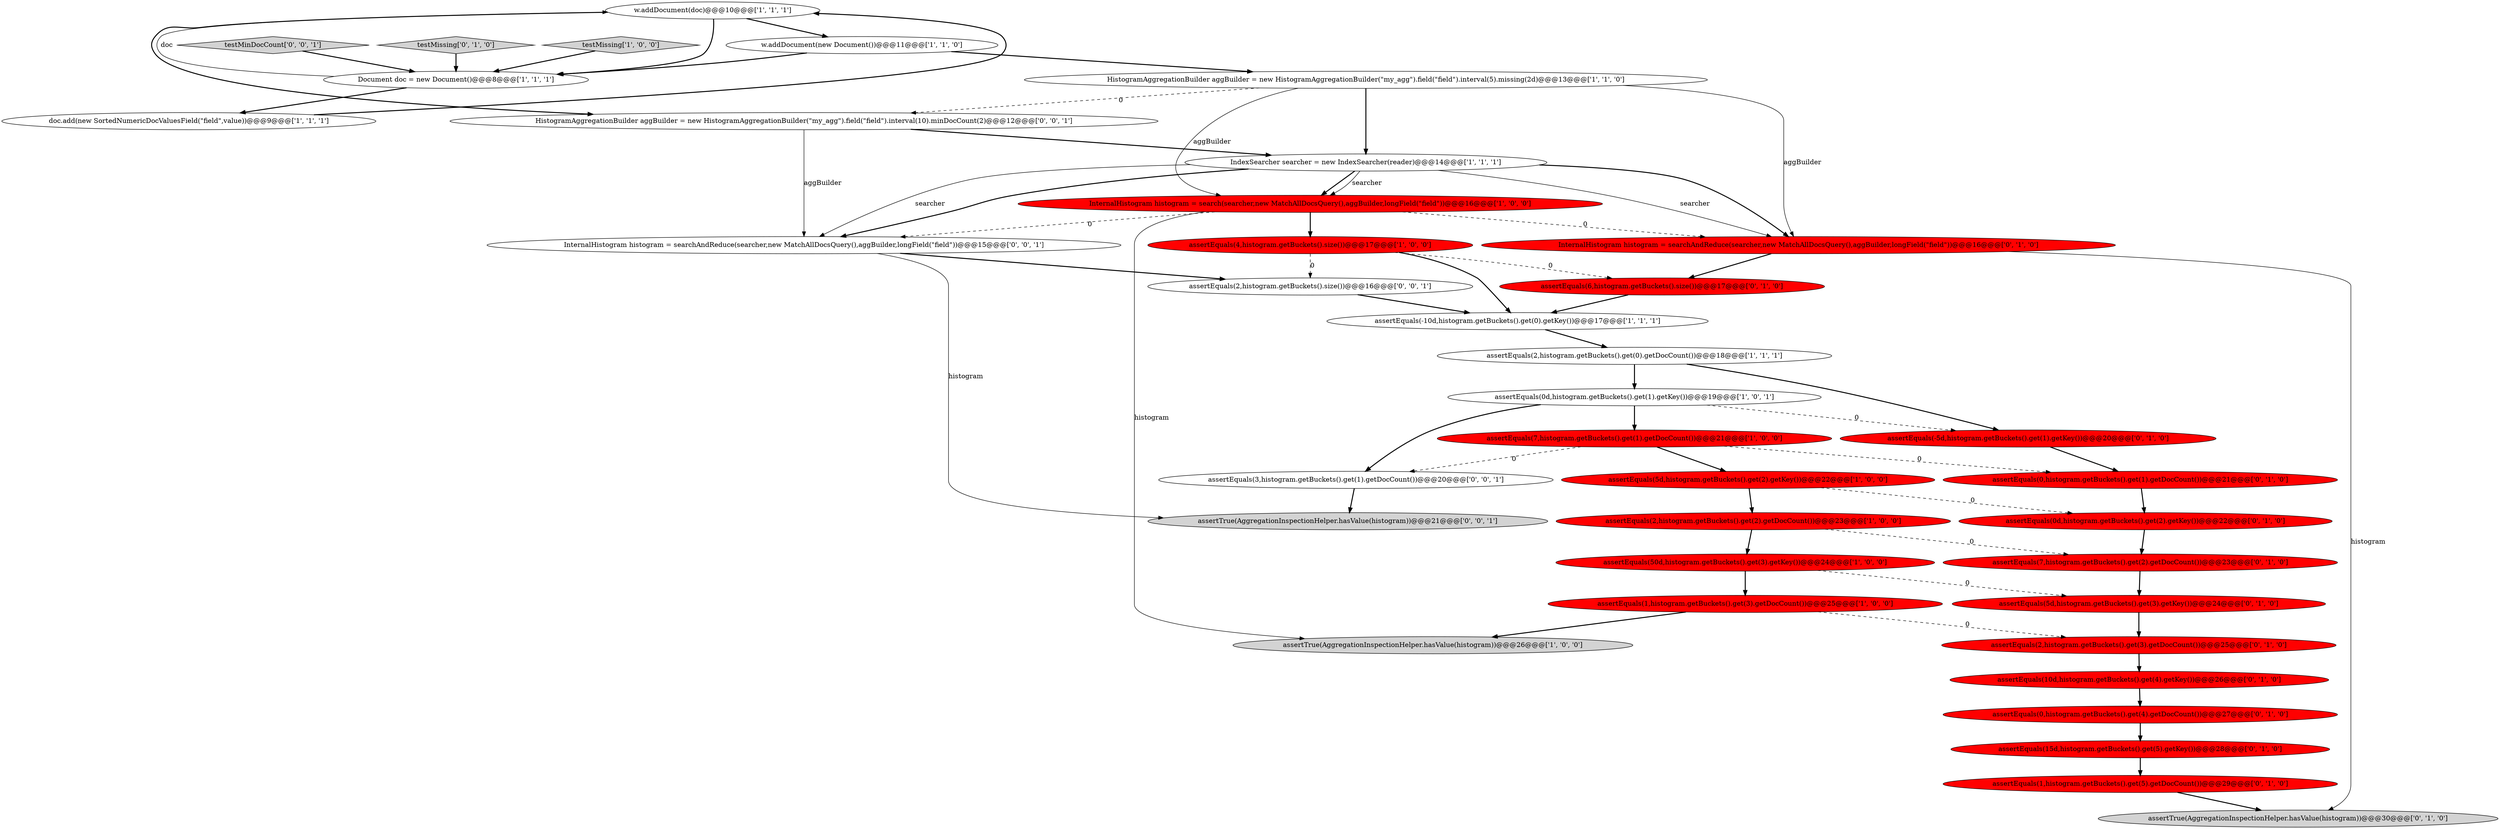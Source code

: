digraph {
6 [style = filled, label = "assertEquals(0d,histogram.getBuckets().get(1).getKey())@@@19@@@['1', '0', '1']", fillcolor = white, shape = ellipse image = "AAA0AAABBB1BBB"];
33 [style = filled, label = "assertEquals(3,histogram.getBuckets().get(1).getDocCount())@@@20@@@['0', '0', '1']", fillcolor = white, shape = ellipse image = "AAA0AAABBB3BBB"];
24 [style = filled, label = "InternalHistogram histogram = searchAndReduce(searcher,new MatchAllDocsQuery(),aggBuilder,longField(\"field\"))@@@16@@@['0', '1', '0']", fillcolor = red, shape = ellipse image = "AAA1AAABBB2BBB"];
37 [style = filled, label = "assertTrue(AggregationInspectionHelper.hasValue(histogram))@@@21@@@['0', '0', '1']", fillcolor = lightgray, shape = ellipse image = "AAA0AAABBB3BBB"];
32 [style = filled, label = "InternalHistogram histogram = searchAndReduce(searcher,new MatchAllDocsQuery(),aggBuilder,longField(\"field\"))@@@15@@@['0', '0', '1']", fillcolor = white, shape = ellipse image = "AAA0AAABBB3BBB"];
20 [style = filled, label = "assertEquals(2,histogram.getBuckets().get(3).getDocCount())@@@25@@@['0', '1', '0']", fillcolor = red, shape = ellipse image = "AAA1AAABBB2BBB"];
26 [style = filled, label = "assertTrue(AggregationInspectionHelper.hasValue(histogram))@@@30@@@['0', '1', '0']", fillcolor = lightgray, shape = ellipse image = "AAA0AAABBB2BBB"];
31 [style = filled, label = "assertEquals(15d,histogram.getBuckets().get(5).getKey())@@@28@@@['0', '1', '0']", fillcolor = red, shape = ellipse image = "AAA1AAABBB2BBB"];
2 [style = filled, label = "doc.add(new SortedNumericDocValuesField(\"field\",value))@@@9@@@['1', '1', '1']", fillcolor = white, shape = ellipse image = "AAA0AAABBB1BBB"];
36 [style = filled, label = "HistogramAggregationBuilder aggBuilder = new HistogramAggregationBuilder(\"my_agg\").field(\"field\").interval(10).minDocCount(2)@@@12@@@['0', '0', '1']", fillcolor = white, shape = ellipse image = "AAA0AAABBB3BBB"];
30 [style = filled, label = "assertEquals(0,histogram.getBuckets().get(4).getDocCount())@@@27@@@['0', '1', '0']", fillcolor = red, shape = ellipse image = "AAA1AAABBB2BBB"];
18 [style = filled, label = "assertEquals(0,histogram.getBuckets().get(1).getDocCount())@@@21@@@['0', '1', '0']", fillcolor = red, shape = ellipse image = "AAA1AAABBB2BBB"];
1 [style = filled, label = "InternalHistogram histogram = search(searcher,new MatchAllDocsQuery(),aggBuilder,longField(\"field\"))@@@16@@@['1', '0', '0']", fillcolor = red, shape = ellipse image = "AAA1AAABBB1BBB"];
15 [style = filled, label = "HistogramAggregationBuilder aggBuilder = new HistogramAggregationBuilder(\"my_agg\").field(\"field\").interval(5).missing(2d)@@@13@@@['1', '1', '0']", fillcolor = white, shape = ellipse image = "AAA0AAABBB1BBB"];
35 [style = filled, label = "testMinDocCount['0', '0', '1']", fillcolor = lightgray, shape = diamond image = "AAA0AAABBB3BBB"];
8 [style = filled, label = "assertEquals(7,histogram.getBuckets().get(1).getDocCount())@@@21@@@['1', '0', '0']", fillcolor = red, shape = ellipse image = "AAA1AAABBB1BBB"];
11 [style = filled, label = "assertEquals(2,histogram.getBuckets().get(0).getDocCount())@@@18@@@['1', '1', '1']", fillcolor = white, shape = ellipse image = "AAA0AAABBB1BBB"];
0 [style = filled, label = "w.addDocument(doc)@@@10@@@['1', '1', '1']", fillcolor = white, shape = ellipse image = "AAA0AAABBB1BBB"];
13 [style = filled, label = "Document doc = new Document()@@@8@@@['1', '1', '1']", fillcolor = white, shape = ellipse image = "AAA0AAABBB1BBB"];
25 [style = filled, label = "testMissing['0', '1', '0']", fillcolor = lightgray, shape = diamond image = "AAA0AAABBB2BBB"];
19 [style = filled, label = "assertEquals(10d,histogram.getBuckets().get(4).getKey())@@@26@@@['0', '1', '0']", fillcolor = red, shape = ellipse image = "AAA1AAABBB2BBB"];
14 [style = filled, label = "IndexSearcher searcher = new IndexSearcher(reader)@@@14@@@['1', '1', '1']", fillcolor = white, shape = ellipse image = "AAA0AAABBB1BBB"];
23 [style = filled, label = "assertEquals(1,histogram.getBuckets().get(5).getDocCount())@@@29@@@['0', '1', '0']", fillcolor = red, shape = ellipse image = "AAA1AAABBB2BBB"];
29 [style = filled, label = "assertEquals(5d,histogram.getBuckets().get(3).getKey())@@@24@@@['0', '1', '0']", fillcolor = red, shape = ellipse image = "AAA1AAABBB2BBB"];
5 [style = filled, label = "testMissing['1', '0', '0']", fillcolor = lightgray, shape = diamond image = "AAA0AAABBB1BBB"];
28 [style = filled, label = "assertEquals(7,histogram.getBuckets().get(2).getDocCount())@@@23@@@['0', '1', '0']", fillcolor = red, shape = ellipse image = "AAA1AAABBB2BBB"];
7 [style = filled, label = "assertEquals(5d,histogram.getBuckets().get(2).getKey())@@@22@@@['1', '0', '0']", fillcolor = red, shape = ellipse image = "AAA1AAABBB1BBB"];
9 [style = filled, label = "assertEquals(50d,histogram.getBuckets().get(3).getKey())@@@24@@@['1', '0', '0']", fillcolor = red, shape = ellipse image = "AAA1AAABBB1BBB"];
4 [style = filled, label = "assertEquals(2,histogram.getBuckets().get(2).getDocCount())@@@23@@@['1', '0', '0']", fillcolor = red, shape = ellipse image = "AAA1AAABBB1BBB"];
21 [style = filled, label = "assertEquals(0d,histogram.getBuckets().get(2).getKey())@@@22@@@['0', '1', '0']", fillcolor = red, shape = ellipse image = "AAA1AAABBB2BBB"];
12 [style = filled, label = "assertEquals(-10d,histogram.getBuckets().get(0).getKey())@@@17@@@['1', '1', '1']", fillcolor = white, shape = ellipse image = "AAA0AAABBB1BBB"];
34 [style = filled, label = "assertEquals(2,histogram.getBuckets().size())@@@16@@@['0', '0', '1']", fillcolor = white, shape = ellipse image = "AAA0AAABBB3BBB"];
3 [style = filled, label = "w.addDocument(new Document())@@@11@@@['1', '1', '0']", fillcolor = white, shape = ellipse image = "AAA0AAABBB1BBB"];
27 [style = filled, label = "assertEquals(6,histogram.getBuckets().size())@@@17@@@['0', '1', '0']", fillcolor = red, shape = ellipse image = "AAA1AAABBB2BBB"];
17 [style = filled, label = "assertEquals(1,histogram.getBuckets().get(3).getDocCount())@@@25@@@['1', '0', '0']", fillcolor = red, shape = ellipse image = "AAA1AAABBB1BBB"];
22 [style = filled, label = "assertEquals(-5d,histogram.getBuckets().get(1).getKey())@@@20@@@['0', '1', '0']", fillcolor = red, shape = ellipse image = "AAA1AAABBB2BBB"];
16 [style = filled, label = "assertEquals(4,histogram.getBuckets().size())@@@17@@@['1', '0', '0']", fillcolor = red, shape = ellipse image = "AAA1AAABBB1BBB"];
10 [style = filled, label = "assertTrue(AggregationInspectionHelper.hasValue(histogram))@@@26@@@['1', '0', '0']", fillcolor = lightgray, shape = ellipse image = "AAA0AAABBB1BBB"];
0->3 [style = bold, label=""];
4->9 [style = bold, label=""];
17->10 [style = bold, label=""];
14->24 [style = bold, label=""];
28->29 [style = bold, label=""];
13->0 [style = solid, label="doc"];
7->21 [style = dashed, label="0"];
31->23 [style = bold, label=""];
0->13 [style = bold, label=""];
15->14 [style = bold, label=""];
27->12 [style = bold, label=""];
32->37 [style = solid, label="histogram"];
16->27 [style = dashed, label="0"];
25->13 [style = bold, label=""];
8->33 [style = dashed, label="0"];
11->6 [style = bold, label=""];
12->11 [style = bold, label=""];
1->10 [style = solid, label="histogram"];
23->26 [style = bold, label=""];
36->32 [style = solid, label="aggBuilder"];
9->17 [style = bold, label=""];
3->15 [style = bold, label=""];
32->34 [style = bold, label=""];
7->4 [style = bold, label=""];
1->32 [style = dashed, label="0"];
34->12 [style = bold, label=""];
15->36 [style = dashed, label="0"];
36->14 [style = bold, label=""];
6->22 [style = dashed, label="0"];
14->1 [style = bold, label=""];
8->7 [style = bold, label=""];
21->28 [style = bold, label=""];
0->36 [style = bold, label=""];
4->28 [style = dashed, label="0"];
16->34 [style = dashed, label="0"];
29->20 [style = bold, label=""];
15->1 [style = solid, label="aggBuilder"];
2->0 [style = bold, label=""];
22->18 [style = bold, label=""];
9->29 [style = dashed, label="0"];
14->1 [style = solid, label="searcher"];
17->20 [style = dashed, label="0"];
15->24 [style = solid, label="aggBuilder"];
1->16 [style = bold, label=""];
30->31 [style = bold, label=""];
6->33 [style = bold, label=""];
1->24 [style = dashed, label="0"];
5->13 [style = bold, label=""];
6->8 [style = bold, label=""];
11->22 [style = bold, label=""];
3->13 [style = bold, label=""];
8->18 [style = dashed, label="0"];
14->32 [style = solid, label="searcher"];
18->21 [style = bold, label=""];
14->24 [style = solid, label="searcher"];
20->19 [style = bold, label=""];
14->32 [style = bold, label=""];
33->37 [style = bold, label=""];
35->13 [style = bold, label=""];
24->26 [style = solid, label="histogram"];
16->12 [style = bold, label=""];
24->27 [style = bold, label=""];
13->2 [style = bold, label=""];
19->30 [style = bold, label=""];
}
